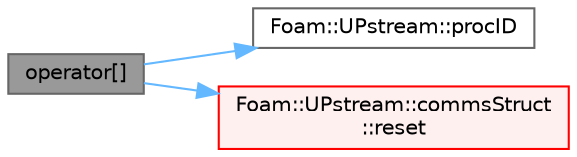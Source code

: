 digraph "operator[]"
{
 // LATEX_PDF_SIZE
  bgcolor="transparent";
  edge [fontname=Helvetica,fontsize=10,labelfontname=Helvetica,labelfontsize=10];
  node [fontname=Helvetica,fontsize=10,shape=box,height=0.2,width=0.4];
  rankdir="LR";
  Node1 [id="Node000001",label="operator[]",height=0.2,width=0.4,color="gray40", fillcolor="grey60", style="filled", fontcolor="black",tooltip=" "];
  Node1 -> Node2 [id="edge1_Node000001_Node000002",color="steelblue1",style="solid",tooltip=" "];
  Node2 [id="Node000002",label="Foam::UPstream::procID",height=0.2,width=0.4,color="grey40", fillcolor="white", style="filled",URL="$classFoam_1_1UPstream.html#a64b115713eea011970056677a5b6850b",tooltip=" "];
  Node1 -> Node3 [id="edge2_Node000001_Node000003",color="steelblue1",style="solid",tooltip=" "];
  Node3 [id="Node000003",label="Foam::UPstream::commsStruct\l::reset",height=0.2,width=0.4,color="red", fillcolor="#FFF0F0", style="filled",URL="$classFoam_1_1UPstream_1_1commsStruct.html#ad20897c5c8bd47f5d4005989bead0e55",tooltip=" "];
}
